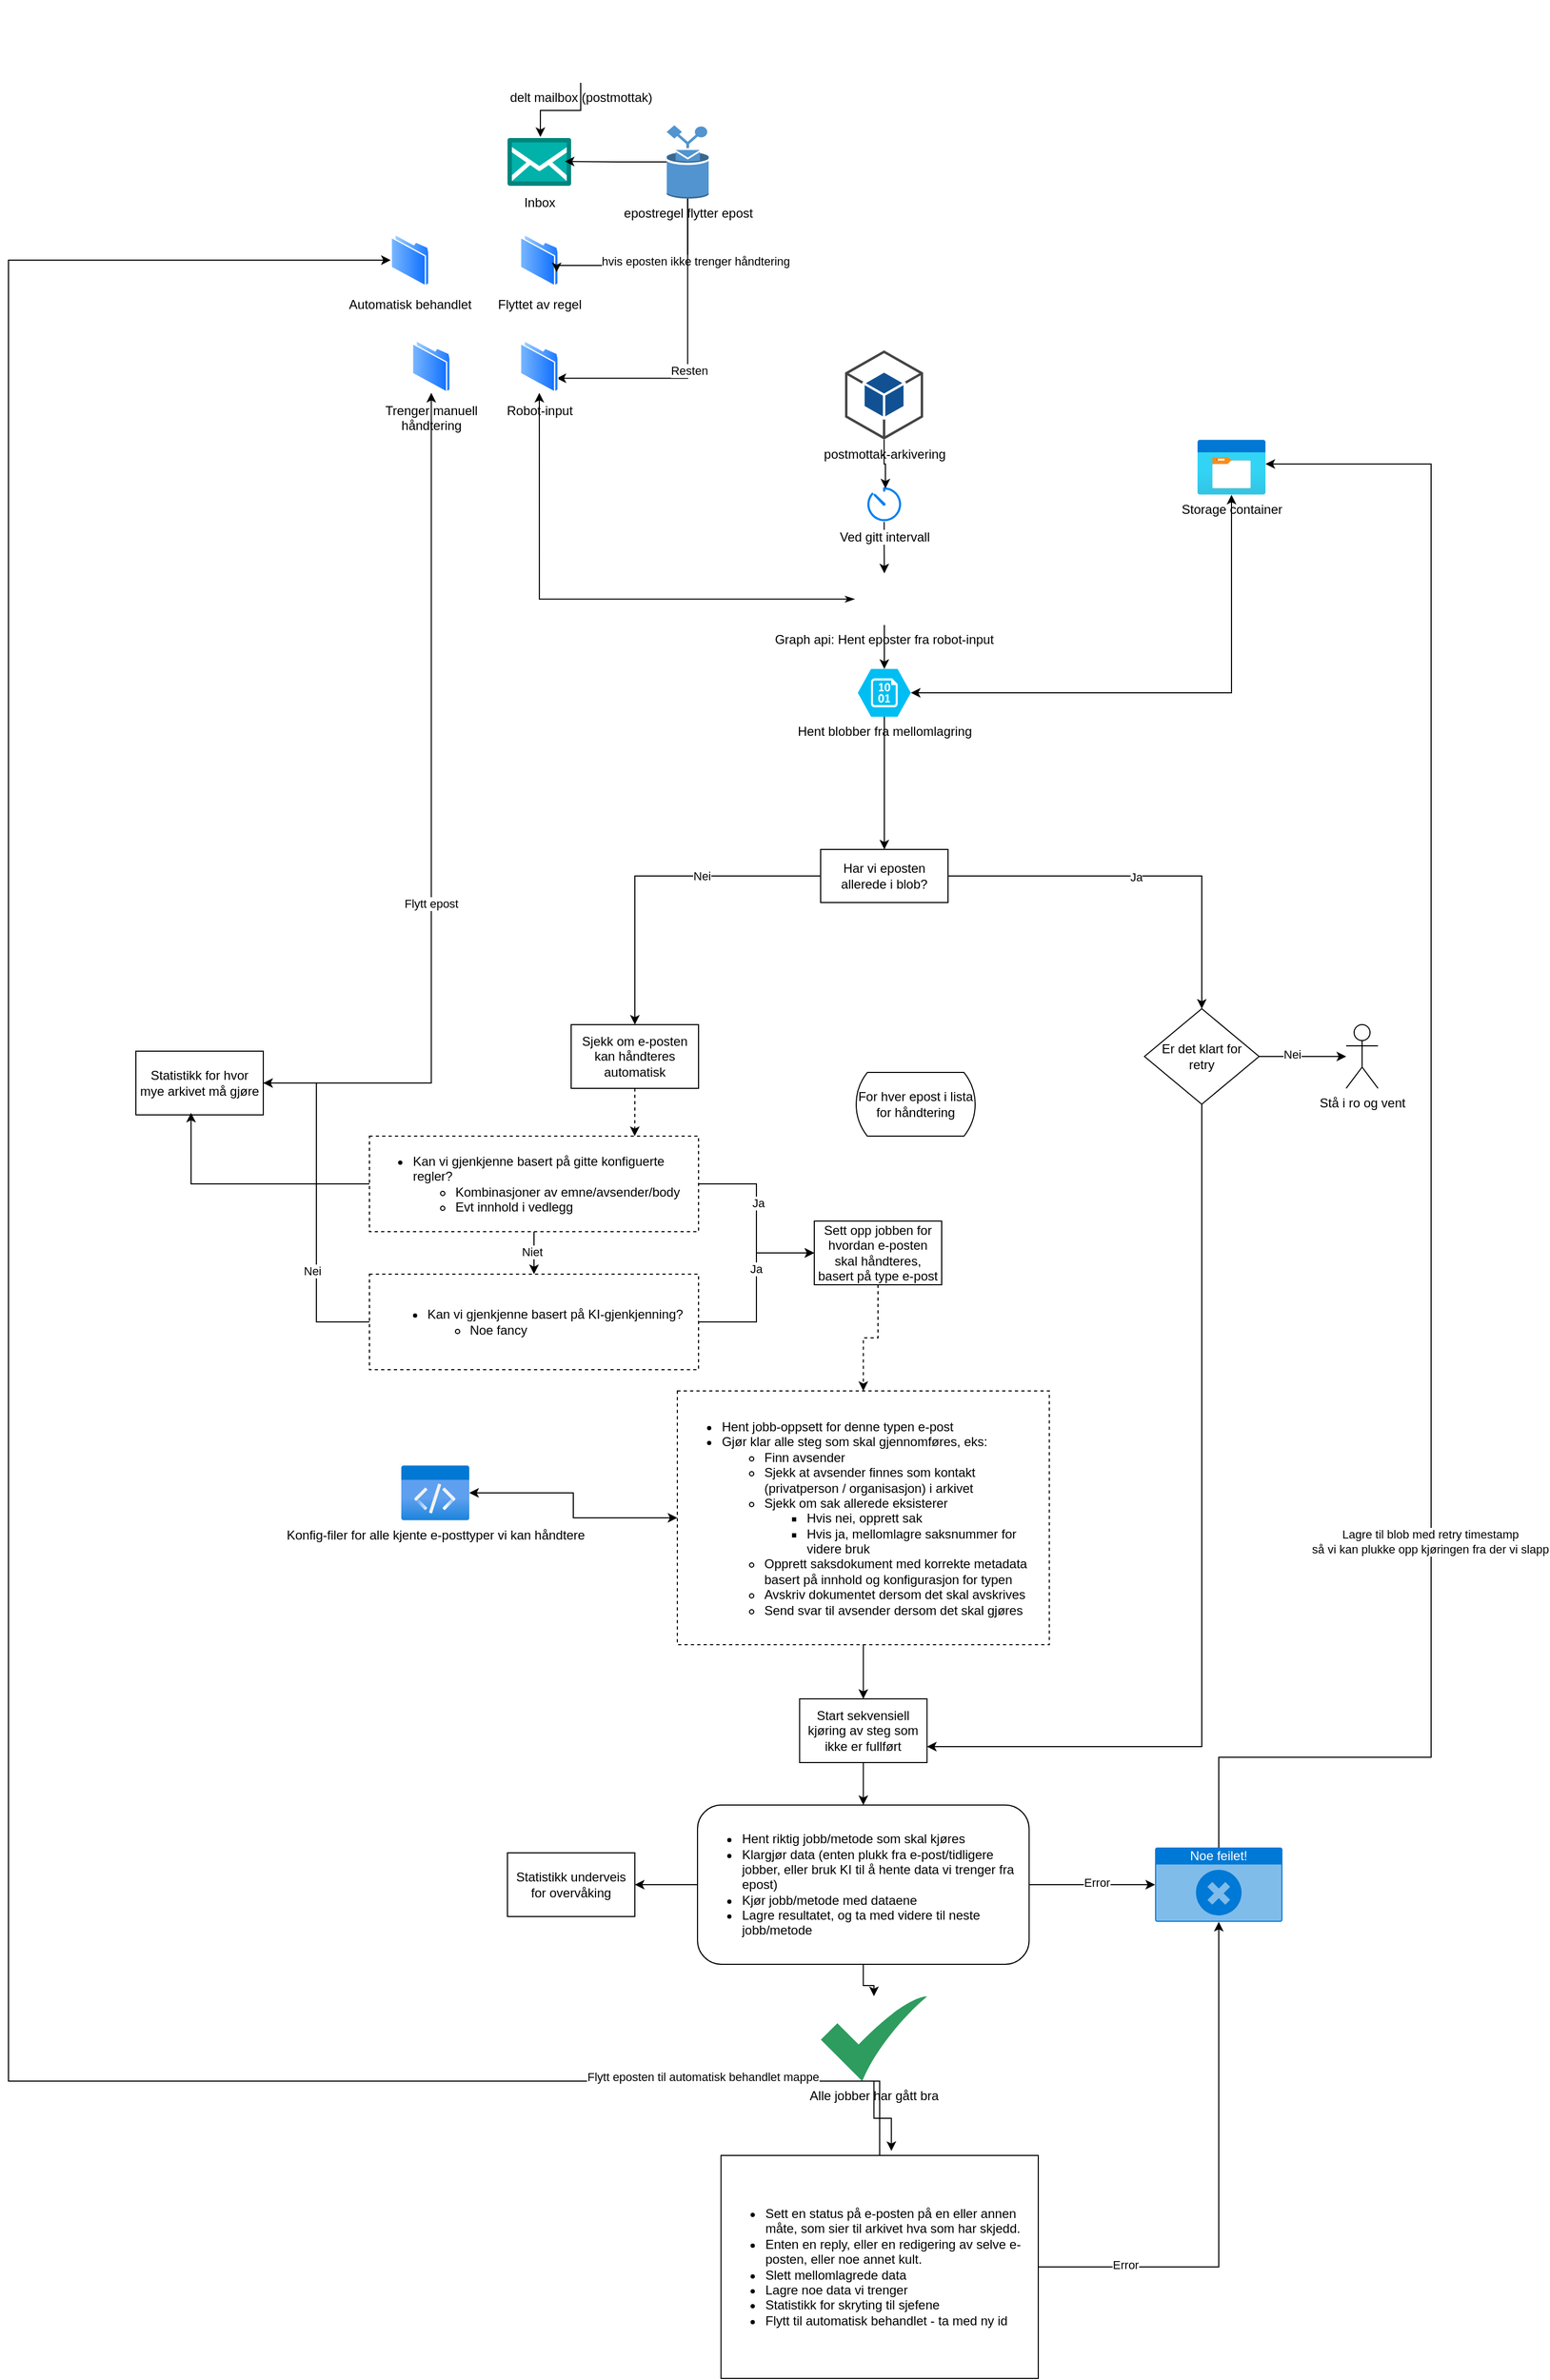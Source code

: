 <mxfile version="26.2.9">
  <diagram name="Page-1" id="44I8v_HIkJgq6PT9ucsk">
    <mxGraphModel dx="2910" dy="1078" grid="1" gridSize="10" guides="1" tooltips="1" connect="1" arrows="1" fold="1" page="1" pageScale="1" pageWidth="850" pageHeight="1100" math="0" shadow="0">
      <root>
        <mxCell id="0" />
        <mxCell id="1" parent="0" />
        <mxCell id="AF-05BhkCVprNYLnsd81-1" value="delt mailbox (postmottak)" style="shape=image;html=1;verticalAlign=top;verticalLabelPosition=bottom;labelBackgroundColor=#ffffff;imageAspect=0;aspect=fixed;image=https://cdn0.iconfinder.com/data/icons/logos-microsoft-office-365/128/Microsoft_Office-07-128.png" vertex="1" parent="1">
          <mxGeometry x="100" y="50" width="78" height="78" as="geometry" />
        </mxCell>
        <mxCell id="AF-05BhkCVprNYLnsd81-2" value="postmottak-arkivering" style="outlineConnect=0;dashed=0;verticalLabelPosition=bottom;verticalAlign=top;align=center;html=1;shape=mxgraph.aws3.android;fillColor=#115193;gradientColor=none;" vertex="1" parent="1">
          <mxGeometry x="388" y="380" width="73.5" height="84" as="geometry" />
        </mxCell>
        <mxCell id="AF-05BhkCVprNYLnsd81-4" value="Inbox&lt;div&gt;&lt;br&gt;&lt;/div&gt;" style="verticalLabelPosition=bottom;aspect=fixed;html=1;shape=mxgraph.salesforce.inbox;" vertex="1" parent="1">
          <mxGeometry x="70" y="180" width="60" height="45" as="geometry" />
        </mxCell>
        <mxCell id="AF-05BhkCVprNYLnsd81-5" style="edgeStyle=orthogonalEdgeStyle;rounded=0;orthogonalLoop=1;jettySize=auto;html=1;entryX=0.517;entryY=-0.022;entryDx=0;entryDy=0;entryPerimeter=0;" edge="1" parent="1" source="AF-05BhkCVprNYLnsd81-1" target="AF-05BhkCVprNYLnsd81-4">
          <mxGeometry relative="1" as="geometry" />
        </mxCell>
        <mxCell id="AF-05BhkCVprNYLnsd81-6" value="Flyttet av regel" style="image;aspect=fixed;perimeter=ellipsePerimeter;html=1;align=center;shadow=0;dashed=0;spacingTop=3;image=img/lib/active_directory/folder.svg;" vertex="1" parent="1">
          <mxGeometry x="81.75" y="270" width="36.5" height="50" as="geometry" />
        </mxCell>
        <mxCell id="AF-05BhkCVprNYLnsd81-9" style="edgeStyle=orthogonalEdgeStyle;rounded=0;orthogonalLoop=1;jettySize=auto;html=1;entryX=1;entryY=0.75;entryDx=0;entryDy=0;" edge="1" parent="1" source="AF-05BhkCVprNYLnsd81-7" target="AF-05BhkCVprNYLnsd81-6">
          <mxGeometry relative="1" as="geometry">
            <mxPoint x="280" y="330" as="targetPoint" />
            <Array as="points">
              <mxPoint x="240" y="300" />
              <mxPoint x="116" y="300" />
            </Array>
          </mxGeometry>
        </mxCell>
        <mxCell id="AF-05BhkCVprNYLnsd81-10" value="hvis eposten ikke trenger håndtering" style="edgeLabel;html=1;align=center;verticalAlign=middle;resizable=0;points=[];" vertex="1" connectable="0" parent="AF-05BhkCVprNYLnsd81-9">
          <mxGeometry x="-0.166" y="-4" relative="1" as="geometry">
            <mxPoint x="24" as="offset" />
          </mxGeometry>
        </mxCell>
        <mxCell id="AF-05BhkCVprNYLnsd81-12" style="edgeStyle=orthogonalEdgeStyle;rounded=0;orthogonalLoop=1;jettySize=auto;html=1;entryX=1;entryY=0.75;entryDx=0;entryDy=0;" edge="1" parent="1" source="AF-05BhkCVprNYLnsd81-7" target="AF-05BhkCVprNYLnsd81-11">
          <mxGeometry relative="1" as="geometry">
            <Array as="points">
              <mxPoint x="240" y="406" />
            </Array>
          </mxGeometry>
        </mxCell>
        <mxCell id="AF-05BhkCVprNYLnsd81-13" value="Resten" style="edgeLabel;html=1;align=center;verticalAlign=middle;resizable=0;points=[];" vertex="1" connectable="0" parent="AF-05BhkCVprNYLnsd81-12">
          <mxGeometry x="0.102" y="1" relative="1" as="geometry">
            <mxPoint as="offset" />
          </mxGeometry>
        </mxCell>
        <mxCell id="AF-05BhkCVprNYLnsd81-7" value="epostregel flytter epost" style="outlineConnect=0;dashed=0;verticalLabelPosition=bottom;verticalAlign=top;align=center;html=1;shape=mxgraph.aws3.rule;fillColor=#5294CF;gradientColor=none;" vertex="1" parent="1">
          <mxGeometry x="220" y="168" width="39.5" height="69" as="geometry" />
        </mxCell>
        <mxCell id="AF-05BhkCVprNYLnsd81-8" style="edgeStyle=orthogonalEdgeStyle;rounded=0;orthogonalLoop=1;jettySize=auto;html=1;entryX=0.901;entryY=0.489;entryDx=0;entryDy=0;entryPerimeter=0;" edge="1" parent="1" source="AF-05BhkCVprNYLnsd81-7" target="AF-05BhkCVprNYLnsd81-4">
          <mxGeometry relative="1" as="geometry" />
        </mxCell>
        <mxCell id="AF-05BhkCVprNYLnsd81-11" value="Robot-input" style="image;aspect=fixed;perimeter=ellipsePerimeter;html=1;align=center;shadow=0;dashed=0;spacingTop=3;image=img/lib/active_directory/folder.svg;" vertex="1" parent="1">
          <mxGeometry x="81.75" y="370" width="36.5" height="50" as="geometry" />
        </mxCell>
        <mxCell id="AF-05BhkCVprNYLnsd81-18" style="edgeStyle=orthogonalEdgeStyle;rounded=0;orthogonalLoop=1;jettySize=auto;html=1;entryX=0.5;entryY=0;entryDx=0;entryDy=0;" edge="1" parent="1" source="AF-05BhkCVprNYLnsd81-14" target="AF-05BhkCVprNYLnsd81-16">
          <mxGeometry relative="1" as="geometry" />
        </mxCell>
        <mxCell id="AF-05BhkCVprNYLnsd81-14" value="Ved gitt intervall" style="html=1;verticalLabelPosition=bottom;align=center;labelBackgroundColor=#ffffff;verticalAlign=top;strokeWidth=2;strokeColor=#0080F0;shadow=0;dashed=0;shape=mxgraph.ios7.icons.gauge;" vertex="1" parent="1">
          <mxGeometry x="408.55" y="510" width="32.4" height="31.5" as="geometry" />
        </mxCell>
        <mxCell id="AF-05BhkCVprNYLnsd81-15" style="edgeStyle=orthogonalEdgeStyle;rounded=0;orthogonalLoop=1;jettySize=auto;html=1;entryX=0.539;entryY=0;entryDx=0;entryDy=0;entryPerimeter=0;" edge="1" parent="1" source="AF-05BhkCVprNYLnsd81-2" target="AF-05BhkCVprNYLnsd81-14">
          <mxGeometry relative="1" as="geometry" />
        </mxCell>
        <mxCell id="AF-05BhkCVprNYLnsd81-17" style="edgeStyle=orthogonalEdgeStyle;rounded=0;orthogonalLoop=1;jettySize=auto;html=1;startArrow=classicThin;startFill=1;" edge="1" parent="1" source="AF-05BhkCVprNYLnsd81-16" target="AF-05BhkCVprNYLnsd81-11">
          <mxGeometry relative="1" as="geometry" />
        </mxCell>
        <mxCell id="AF-05BhkCVprNYLnsd81-16" value="Graph api: Hent eposter fra robot-input" style="shape=image;verticalLabelPosition=bottom;labelBackgroundColor=default;verticalAlign=top;aspect=fixed;imageAspect=0;image=https://www.drupal.org/files/project-images/Graph%20API%20logo.png;" vertex="1" parent="1">
          <mxGeometry x="397" y="590" width="56" height="48.57" as="geometry" />
        </mxCell>
        <mxCell id="AF-05BhkCVprNYLnsd81-20" value="Storage container" style="image;aspect=fixed;html=1;points=[];align=center;fontSize=12;image=img/lib/azure2/general/Storage_Container.svg;" vertex="1" parent="1">
          <mxGeometry x="720" y="464" width="64" height="52" as="geometry" />
        </mxCell>
        <mxCell id="AF-05BhkCVprNYLnsd81-24" style="edgeStyle=orthogonalEdgeStyle;rounded=0;orthogonalLoop=1;jettySize=auto;html=1;startArrow=classic;startFill=1;" edge="1" parent="1" source="AF-05BhkCVprNYLnsd81-22" target="AF-05BhkCVprNYLnsd81-20">
          <mxGeometry relative="1" as="geometry" />
        </mxCell>
        <mxCell id="AF-05BhkCVprNYLnsd81-103" style="edgeStyle=orthogonalEdgeStyle;rounded=0;orthogonalLoop=1;jettySize=auto;html=1;entryX=0.5;entryY=0;entryDx=0;entryDy=0;" edge="1" parent="1" source="AF-05BhkCVprNYLnsd81-22" target="AF-05BhkCVprNYLnsd81-109">
          <mxGeometry relative="1" as="geometry">
            <mxPoint x="425" y="760" as="targetPoint" />
          </mxGeometry>
        </mxCell>
        <mxCell id="AF-05BhkCVprNYLnsd81-22" value="Hent blobber fra mellomlagring" style="verticalLabelPosition=bottom;html=1;verticalAlign=top;align=center;strokeColor=none;fillColor=#00BEF2;shape=mxgraph.azure.storage_blob;" vertex="1" parent="1">
          <mxGeometry x="400" y="680" width="50" height="45" as="geometry" />
        </mxCell>
        <mxCell id="AF-05BhkCVprNYLnsd81-25" value="For hver epost i lista for håndtering" style="html=1;dashed=0;whiteSpace=wrap;shape=mxgraph.dfd.loop" vertex="1" parent="1">
          <mxGeometry x="397" y="1060" width="115" height="60" as="geometry" />
        </mxCell>
        <mxCell id="AF-05BhkCVprNYLnsd81-30" value="Sjekk om e-posten kan håndteres automatisk" style="rounded=0;whiteSpace=wrap;html=1;" vertex="1" parent="1">
          <mxGeometry x="130" y="1015" width="120" height="60" as="geometry" />
        </mxCell>
        <mxCell id="AF-05BhkCVprNYLnsd81-39" style="edgeStyle=orthogonalEdgeStyle;rounded=0;orthogonalLoop=1;jettySize=auto;html=1;entryX=0.5;entryY=0;entryDx=0;entryDy=0;" edge="1" parent="1" source="AF-05BhkCVprNYLnsd81-34" target="AF-05BhkCVprNYLnsd81-36">
          <mxGeometry relative="1" as="geometry" />
        </mxCell>
        <mxCell id="AF-05BhkCVprNYLnsd81-40" value="Niet" style="edgeLabel;html=1;align=center;verticalAlign=middle;resizable=0;points=[];" vertex="1" connectable="0" parent="AF-05BhkCVprNYLnsd81-39">
          <mxGeometry x="-0.04" y="-2" relative="1" as="geometry">
            <mxPoint as="offset" />
          </mxGeometry>
        </mxCell>
        <mxCell id="AF-05BhkCVprNYLnsd81-47" style="edgeStyle=orthogonalEdgeStyle;rounded=0;orthogonalLoop=1;jettySize=auto;html=1;" edge="1" parent="1" source="AF-05BhkCVprNYLnsd81-34" target="AF-05BhkCVprNYLnsd81-44">
          <mxGeometry relative="1" as="geometry" />
        </mxCell>
        <mxCell id="AF-05BhkCVprNYLnsd81-48" value="Ja" style="edgeLabel;html=1;align=center;verticalAlign=middle;resizable=0;points=[];" vertex="1" connectable="0" parent="AF-05BhkCVprNYLnsd81-47">
          <mxGeometry x="-0.178" y="1" relative="1" as="geometry">
            <mxPoint y="1" as="offset" />
          </mxGeometry>
        </mxCell>
        <mxCell id="AF-05BhkCVprNYLnsd81-34" value="&lt;ul&gt;&lt;li style=&quot;text-align: left;&quot;&gt;Kan vi gjenkjenne basert på gitte konfiguerte regler?&lt;/li&gt;&lt;ul&gt;&lt;li style=&quot;text-align: left;&quot;&gt;Kombinasjoner av emne/avsender/body&lt;/li&gt;&lt;li style=&quot;text-align: left;&quot;&gt;Evt innhold i vedlegg&lt;/li&gt;&lt;/ul&gt;&lt;/ul&gt;" style="rounded=0;whiteSpace=wrap;html=1;dashed=1;" vertex="1" parent="1">
          <mxGeometry x="-60" y="1120" width="310" height="90" as="geometry" />
        </mxCell>
        <mxCell id="AF-05BhkCVprNYLnsd81-35" style="edgeStyle=orthogonalEdgeStyle;rounded=0;orthogonalLoop=1;jettySize=auto;html=1;entryX=0.806;entryY=0;entryDx=0;entryDy=0;entryPerimeter=0;dashed=1;" edge="1" parent="1" source="AF-05BhkCVprNYLnsd81-30" target="AF-05BhkCVprNYLnsd81-34">
          <mxGeometry relative="1" as="geometry" />
        </mxCell>
        <mxCell id="AF-05BhkCVprNYLnsd81-45" style="edgeStyle=orthogonalEdgeStyle;rounded=0;orthogonalLoop=1;jettySize=auto;html=1;" edge="1" parent="1" source="AF-05BhkCVprNYLnsd81-36" target="AF-05BhkCVprNYLnsd81-44">
          <mxGeometry relative="1" as="geometry" />
        </mxCell>
        <mxCell id="AF-05BhkCVprNYLnsd81-46" value="Ja" style="edgeLabel;html=1;align=center;verticalAlign=middle;resizable=0;points=[];" vertex="1" connectable="0" parent="AF-05BhkCVprNYLnsd81-45">
          <mxGeometry x="0.2" y="1" relative="1" as="geometry">
            <mxPoint as="offset" />
          </mxGeometry>
        </mxCell>
        <mxCell id="AF-05BhkCVprNYLnsd81-86" style="edgeStyle=orthogonalEdgeStyle;rounded=0;orthogonalLoop=1;jettySize=auto;html=1;entryX=1;entryY=0.5;entryDx=0;entryDy=0;" edge="1" parent="1" source="AF-05BhkCVprNYLnsd81-36" target="AF-05BhkCVprNYLnsd81-85">
          <mxGeometry relative="1" as="geometry" />
        </mxCell>
        <mxCell id="AF-05BhkCVprNYLnsd81-88" value="Nei" style="edgeLabel;html=1;align=center;verticalAlign=middle;resizable=0;points=[];" vertex="1" connectable="0" parent="AF-05BhkCVprNYLnsd81-86">
          <mxGeometry x="-0.395" y="4" relative="1" as="geometry">
            <mxPoint as="offset" />
          </mxGeometry>
        </mxCell>
        <mxCell id="AF-05BhkCVprNYLnsd81-36" value="&lt;ul&gt;&lt;li style=&quot;text-align: left;&quot;&gt;Kan vi gjenkjenne basert på KI-gjenkjenning?&lt;/li&gt;&lt;ul&gt;&lt;li style=&quot;text-align: left;&quot;&gt;Noe fancy&lt;/li&gt;&lt;/ul&gt;&lt;/ul&gt;" style="rounded=0;whiteSpace=wrap;html=1;dashed=1;" vertex="1" parent="1">
          <mxGeometry x="-60" y="1250" width="310" height="90" as="geometry" />
        </mxCell>
        <mxCell id="AF-05BhkCVprNYLnsd81-41" value="Trenger manuell&lt;br&gt;håndtering" style="image;aspect=fixed;perimeter=ellipsePerimeter;html=1;align=center;shadow=0;dashed=0;spacingTop=3;image=img/lib/active_directory/folder.svg;" vertex="1" parent="1">
          <mxGeometry x="-20" y="370" width="36.5" height="50" as="geometry" />
        </mxCell>
        <mxCell id="AF-05BhkCVprNYLnsd81-50" style="edgeStyle=orthogonalEdgeStyle;rounded=0;orthogonalLoop=1;jettySize=auto;html=1;entryX=0.5;entryY=0;entryDx=0;entryDy=0;dashed=1;" edge="1" parent="1" source="AF-05BhkCVprNYLnsd81-44" target="AF-05BhkCVprNYLnsd81-49">
          <mxGeometry relative="1" as="geometry" />
        </mxCell>
        <mxCell id="AF-05BhkCVprNYLnsd81-44" value="Sett opp jobben for hvordan e-posten skal håndteres, basert på type e-post" style="rounded=0;whiteSpace=wrap;html=1;" vertex="1" parent="1">
          <mxGeometry x="359" y="1200" width="120" height="60" as="geometry" />
        </mxCell>
        <mxCell id="AF-05BhkCVprNYLnsd81-52" style="edgeStyle=orthogonalEdgeStyle;rounded=0;orthogonalLoop=1;jettySize=auto;html=1;startArrow=classic;startFill=1;" edge="1" parent="1" source="AF-05BhkCVprNYLnsd81-49" target="AF-05BhkCVprNYLnsd81-51">
          <mxGeometry relative="1" as="geometry" />
        </mxCell>
        <mxCell id="AF-05BhkCVprNYLnsd81-55" style="edgeStyle=orthogonalEdgeStyle;rounded=0;orthogonalLoop=1;jettySize=auto;html=1;" edge="1" parent="1" source="AF-05BhkCVprNYLnsd81-49" target="AF-05BhkCVprNYLnsd81-54">
          <mxGeometry relative="1" as="geometry" />
        </mxCell>
        <mxCell id="AF-05BhkCVprNYLnsd81-49" value="&lt;ul&gt;&lt;li style=&quot;&quot;&gt;Hent jobb-oppsett for denne typen e-post&lt;/li&gt;&lt;li style=&quot;&quot;&gt;Gjør klar alle steg som skal gjennomføres, eks:&lt;/li&gt;&lt;ul&gt;&lt;li style=&quot;&quot;&gt;Finn avsender&lt;/li&gt;&lt;li style=&quot;&quot;&gt;Sjekk at avsender finnes som kontakt (privatperson / organisasjon) i arkivet&lt;/li&gt;&lt;li style=&quot;&quot;&gt;Sjekk om sak allerede eksisterer&lt;/li&gt;&lt;ul&gt;&lt;li style=&quot;&quot;&gt;Hvis nei, opprett sak&lt;/li&gt;&lt;li style=&quot;&quot;&gt;Hvis ja, mellomlagre saksnummer for videre bruk&lt;/li&gt;&lt;/ul&gt;&lt;li&gt;Opprett saksdokument med korrekte metadata basert på innhold og konfigurasjon for typen&lt;/li&gt;&lt;li&gt;Avskriv dokumentet dersom det skal avskrives&lt;/li&gt;&lt;li&gt;Send svar til avsender dersom det skal gjøres&lt;/li&gt;&lt;/ul&gt;&lt;/ul&gt;" style="rounded=0;whiteSpace=wrap;html=1;dashed=1;align=left;" vertex="1" parent="1">
          <mxGeometry x="230" y="1360" width="350.37" height="239" as="geometry" />
        </mxCell>
        <mxCell id="AF-05BhkCVprNYLnsd81-51" value="Konfig-filer for alle kjente e-posttyper vi kan håndtere" style="image;aspect=fixed;html=1;points=[];align=center;fontSize=12;image=img/lib/azure2/general/Code.svg;" vertex="1" parent="1">
          <mxGeometry x="-30" y="1430" width="64" height="52" as="geometry" />
        </mxCell>
        <mxCell id="AF-05BhkCVprNYLnsd81-60" style="edgeStyle=orthogonalEdgeStyle;rounded=0;orthogonalLoop=1;jettySize=auto;html=1;entryX=0.5;entryY=0;entryDx=0;entryDy=0;" edge="1" parent="1" source="AF-05BhkCVprNYLnsd81-54" target="AF-05BhkCVprNYLnsd81-59">
          <mxGeometry relative="1" as="geometry" />
        </mxCell>
        <mxCell id="AF-05BhkCVprNYLnsd81-54" value="Start sekvensiell kjøring av steg som ikke er fullført" style="rounded=0;whiteSpace=wrap;html=1;" vertex="1" parent="1">
          <mxGeometry x="345.18" y="1650" width="120" height="60" as="geometry" />
        </mxCell>
        <mxCell id="AF-05BhkCVprNYLnsd81-63" style="edgeStyle=orthogonalEdgeStyle;rounded=0;orthogonalLoop=1;jettySize=auto;html=1;" edge="1" parent="1" source="AF-05BhkCVprNYLnsd81-56" target="AF-05BhkCVprNYLnsd81-61">
          <mxGeometry relative="1" as="geometry" />
        </mxCell>
        <mxCell id="AF-05BhkCVprNYLnsd81-64" value="Nei" style="edgeLabel;html=1;align=center;verticalAlign=middle;resizable=0;points=[];" vertex="1" connectable="0" parent="AF-05BhkCVprNYLnsd81-63">
          <mxGeometry x="-0.241" y="2" relative="1" as="geometry">
            <mxPoint as="offset" />
          </mxGeometry>
        </mxCell>
        <mxCell id="AF-05BhkCVprNYLnsd81-66" style="edgeStyle=orthogonalEdgeStyle;rounded=0;orthogonalLoop=1;jettySize=auto;html=1;entryX=1;entryY=0.75;entryDx=0;entryDy=0;" edge="1" parent="1" source="AF-05BhkCVprNYLnsd81-56" target="AF-05BhkCVprNYLnsd81-54">
          <mxGeometry relative="1" as="geometry">
            <Array as="points">
              <mxPoint x="724" y="1695" />
            </Array>
          </mxGeometry>
        </mxCell>
        <mxCell id="AF-05BhkCVprNYLnsd81-56" value="Er det klart for&lt;br&gt;retry" style="rhombus;whiteSpace=wrap;html=1;" vertex="1" parent="1">
          <mxGeometry x="670" y="1000" width="108" height="90" as="geometry" />
        </mxCell>
        <mxCell id="AF-05BhkCVprNYLnsd81-68" style="edgeStyle=orthogonalEdgeStyle;rounded=0;orthogonalLoop=1;jettySize=auto;html=1;" edge="1" parent="1" source="AF-05BhkCVprNYLnsd81-59" target="AF-05BhkCVprNYLnsd81-67">
          <mxGeometry relative="1" as="geometry" />
        </mxCell>
        <mxCell id="AF-05BhkCVprNYLnsd81-69" value="Error" style="edgeLabel;html=1;align=center;verticalAlign=middle;resizable=0;points=[];" vertex="1" connectable="0" parent="AF-05BhkCVprNYLnsd81-68">
          <mxGeometry x="0.073" y="2" relative="1" as="geometry">
            <mxPoint as="offset" />
          </mxGeometry>
        </mxCell>
        <mxCell id="AF-05BhkCVprNYLnsd81-80" style="edgeStyle=orthogonalEdgeStyle;rounded=0;orthogonalLoop=1;jettySize=auto;html=1;" edge="1" parent="1" source="AF-05BhkCVprNYLnsd81-59" target="AF-05BhkCVprNYLnsd81-78">
          <mxGeometry relative="1" as="geometry" />
        </mxCell>
        <mxCell id="AF-05BhkCVprNYLnsd81-87" style="edgeStyle=orthogonalEdgeStyle;rounded=0;orthogonalLoop=1;jettySize=auto;html=1;entryX=1;entryY=0.5;entryDx=0;entryDy=0;" edge="1" parent="1" source="AF-05BhkCVprNYLnsd81-59" target="AF-05BhkCVprNYLnsd81-84">
          <mxGeometry relative="1" as="geometry" />
        </mxCell>
        <mxCell id="AF-05BhkCVprNYLnsd81-59" value="&lt;ul&gt;&lt;li&gt;Hent riktig jobb/metode som skal kjøres&lt;br&gt;&lt;/li&gt;&lt;li&gt;Klargjør data (enten plukk fra e-post/tidligere jobber, eller bruk KI til å hente data vi trenger fra epost)&lt;/li&gt;&lt;li&gt;Kjør jobb/metode med dataene&lt;/li&gt;&lt;li&gt;Lagre resultatet, og ta med videre til neste jobb/metode&lt;/li&gt;&lt;/ul&gt;" style="rounded=1;whiteSpace=wrap;html=1;align=left;" vertex="1" parent="1">
          <mxGeometry x="249.02" y="1750" width="312.32" height="150" as="geometry" />
        </mxCell>
        <mxCell id="AF-05BhkCVprNYLnsd81-61" value="Stå i ro og vent" style="shape=umlActor;verticalLabelPosition=bottom;verticalAlign=top;html=1;outlineConnect=0;" vertex="1" parent="1">
          <mxGeometry x="860" y="1015" width="30" height="60" as="geometry" />
        </mxCell>
        <mxCell id="AF-05BhkCVprNYLnsd81-67" value="Noe feilet!" style="html=1;whiteSpace=wrap;strokeColor=none;fillColor=#0079D6;labelPosition=center;verticalLabelPosition=middle;verticalAlign=top;align=center;fontSize=12;outlineConnect=0;spacingTop=-6;fontColor=#FFFFFF;sketch=0;shape=mxgraph.sitemap.error;" vertex="1" parent="1">
          <mxGeometry x="680" y="1790" width="120" height="70" as="geometry" />
        </mxCell>
        <mxCell id="AF-05BhkCVprNYLnsd81-70" style="edgeStyle=orthogonalEdgeStyle;rounded=0;orthogonalLoop=1;jettySize=auto;html=1;entryX=1;entryY=0.442;entryDx=0;entryDy=0;entryPerimeter=0;" edge="1" parent="1" source="AF-05BhkCVprNYLnsd81-67" target="AF-05BhkCVprNYLnsd81-20">
          <mxGeometry relative="1" as="geometry">
            <Array as="points">
              <mxPoint x="940" y="1705" />
              <mxPoint x="940" y="487" />
            </Array>
          </mxGeometry>
        </mxCell>
        <mxCell id="AF-05BhkCVprNYLnsd81-71" value="Lagre til blob med retry timestamp&lt;br&gt;så vi kan plukke opp kjøringen fra der vi slapp" style="edgeLabel;html=1;align=center;verticalAlign=middle;resizable=0;points=[];" vertex="1" connectable="0" parent="AF-05BhkCVprNYLnsd81-70">
          <mxGeometry x="-0.411" y="1" relative="1" as="geometry">
            <mxPoint as="offset" />
          </mxGeometry>
        </mxCell>
        <mxCell id="AF-05BhkCVprNYLnsd81-78" value="Alle jobber har gått bra" style="sketch=0;html=1;aspect=fixed;strokeColor=none;shadow=0;align=center;fillColor=#2D9C5E;verticalAlign=top;labelPosition=center;verticalLabelPosition=bottom;shape=mxgraph.gcp2.check" vertex="1" parent="1">
          <mxGeometry x="365.18" y="1930" width="100" height="80" as="geometry" />
        </mxCell>
        <mxCell id="AF-05BhkCVprNYLnsd81-94" style="edgeStyle=orthogonalEdgeStyle;rounded=0;orthogonalLoop=1;jettySize=auto;html=1;" edge="1" parent="1" source="AF-05BhkCVprNYLnsd81-81" target="AF-05BhkCVprNYLnsd81-93">
          <mxGeometry relative="1" as="geometry">
            <Array as="points">
              <mxPoint x="-400" y="2010" />
              <mxPoint x="-400" y="295" />
            </Array>
          </mxGeometry>
        </mxCell>
        <mxCell id="AF-05BhkCVprNYLnsd81-95" value="Flytt eposten til automatisk behandlet mappe" style="edgeLabel;html=1;align=center;verticalAlign=middle;resizable=0;points=[];" vertex="1" connectable="0" parent="AF-05BhkCVprNYLnsd81-94">
          <mxGeometry x="-0.84" y="-4" relative="1" as="geometry">
            <mxPoint as="offset" />
          </mxGeometry>
        </mxCell>
        <mxCell id="AF-05BhkCVprNYLnsd81-81" value="&lt;ul&gt;&lt;li&gt;Sett en status på e-posten på en eller annen måte, som sier til arkivet hva som har skjedd.&lt;br&gt;&lt;/li&gt;&lt;li&gt;Enten en reply, eller en redigering av selve e-posten, eller noe annet kult.&lt;/li&gt;&lt;li&gt;Slett mellomlagrede data&lt;/li&gt;&lt;li&gt;Lagre noe data vi trenger&lt;/li&gt;&lt;li&gt;Statistikk for skryting til sjefene&lt;br&gt;&lt;/li&gt;&lt;li&gt;Flytt til automatisk behandlet - ta med ny id&lt;/li&gt;&lt;/ul&gt;" style="rounded=0;whiteSpace=wrap;html=1;align=left;" vertex="1" parent="1">
          <mxGeometry x="271.18" y="2080" width="298.82" height="210" as="geometry" />
        </mxCell>
        <mxCell id="AF-05BhkCVprNYLnsd81-83" style="edgeStyle=orthogonalEdgeStyle;rounded=0;orthogonalLoop=1;jettySize=auto;html=1;entryX=0.537;entryY=-0.02;entryDx=0;entryDy=0;entryPerimeter=0;" edge="1" parent="1" source="AF-05BhkCVprNYLnsd81-78" target="AF-05BhkCVprNYLnsd81-81">
          <mxGeometry relative="1" as="geometry" />
        </mxCell>
        <mxCell id="AF-05BhkCVprNYLnsd81-84" value="Statistikk underveis&lt;br&gt;for overvåking" style="rounded=0;whiteSpace=wrap;html=1;" vertex="1" parent="1">
          <mxGeometry x="70" y="1795" width="120" height="60" as="geometry" />
        </mxCell>
        <mxCell id="AF-05BhkCVprNYLnsd81-116" style="edgeStyle=orthogonalEdgeStyle;rounded=0;orthogonalLoop=1;jettySize=auto;html=1;" edge="1" parent="1" source="AF-05BhkCVprNYLnsd81-85" target="AF-05BhkCVprNYLnsd81-41">
          <mxGeometry relative="1" as="geometry" />
        </mxCell>
        <mxCell id="AF-05BhkCVprNYLnsd81-117" value="Flytt epost" style="edgeLabel;html=1;align=center;verticalAlign=middle;resizable=0;points=[];" vertex="1" connectable="0" parent="AF-05BhkCVprNYLnsd81-116">
          <mxGeometry x="-0.19" y="1" relative="1" as="geometry">
            <mxPoint as="offset" />
          </mxGeometry>
        </mxCell>
        <mxCell id="AF-05BhkCVprNYLnsd81-85" value="Statistikk for hvor mye arkivet må gjøre" style="rounded=0;whiteSpace=wrap;html=1;" vertex="1" parent="1">
          <mxGeometry x="-280" y="1040" width="120" height="60" as="geometry" />
        </mxCell>
        <mxCell id="AF-05BhkCVprNYLnsd81-90" style="edgeStyle=orthogonalEdgeStyle;rounded=0;orthogonalLoop=1;jettySize=auto;html=1;entryX=0.5;entryY=1;entryDx=0;entryDy=0;entryPerimeter=0;" edge="1" parent="1" source="AF-05BhkCVprNYLnsd81-81" target="AF-05BhkCVprNYLnsd81-67">
          <mxGeometry relative="1" as="geometry" />
        </mxCell>
        <mxCell id="AF-05BhkCVprNYLnsd81-91" value="Error" style="edgeLabel;html=1;align=center;verticalAlign=middle;resizable=0;points=[];" vertex="1" connectable="0" parent="AF-05BhkCVprNYLnsd81-90">
          <mxGeometry x="-0.669" y="2" relative="1" as="geometry">
            <mxPoint as="offset" />
          </mxGeometry>
        </mxCell>
        <mxCell id="AF-05BhkCVprNYLnsd81-93" value="Automatisk behandlet" style="image;aspect=fixed;perimeter=ellipsePerimeter;html=1;align=center;shadow=0;dashed=0;spacingTop=3;image=img/lib/active_directory/folder.svg;" vertex="1" parent="1">
          <mxGeometry x="-40" y="270" width="36.5" height="50" as="geometry" />
        </mxCell>
        <mxCell id="AF-05BhkCVprNYLnsd81-101" style="edgeStyle=orthogonalEdgeStyle;rounded=0;orthogonalLoop=1;jettySize=auto;html=1;entryX=0.5;entryY=0;entryDx=0;entryDy=0;entryPerimeter=0;" edge="1" parent="1" source="AF-05BhkCVprNYLnsd81-16" target="AF-05BhkCVprNYLnsd81-22">
          <mxGeometry relative="1" as="geometry" />
        </mxCell>
        <mxCell id="AF-05BhkCVprNYLnsd81-110" style="edgeStyle=orthogonalEdgeStyle;rounded=0;orthogonalLoop=1;jettySize=auto;html=1;entryX=0.5;entryY=0;entryDx=0;entryDy=0;" edge="1" parent="1" source="AF-05BhkCVprNYLnsd81-109" target="AF-05BhkCVprNYLnsd81-56">
          <mxGeometry relative="1" as="geometry" />
        </mxCell>
        <mxCell id="AF-05BhkCVprNYLnsd81-111" value="Ja" style="edgeLabel;html=1;align=center;verticalAlign=middle;resizable=0;points=[];" vertex="1" connectable="0" parent="AF-05BhkCVprNYLnsd81-110">
          <mxGeometry x="-0.028" y="-1" relative="1" as="geometry">
            <mxPoint as="offset" />
          </mxGeometry>
        </mxCell>
        <mxCell id="AF-05BhkCVprNYLnsd81-113" style="edgeStyle=orthogonalEdgeStyle;rounded=0;orthogonalLoop=1;jettySize=auto;html=1;entryX=0.5;entryY=0;entryDx=0;entryDy=0;" edge="1" parent="1" source="AF-05BhkCVprNYLnsd81-109" target="AF-05BhkCVprNYLnsd81-30">
          <mxGeometry relative="1" as="geometry" />
        </mxCell>
        <mxCell id="AF-05BhkCVprNYLnsd81-114" value="Nei" style="edgeLabel;html=1;align=center;verticalAlign=middle;resizable=0;points=[];" vertex="1" connectable="0" parent="AF-05BhkCVprNYLnsd81-113">
          <mxGeometry x="-0.289" relative="1" as="geometry">
            <mxPoint as="offset" />
          </mxGeometry>
        </mxCell>
        <mxCell id="AF-05BhkCVprNYLnsd81-109" value="Har vi eposten allerede i blob?" style="rounded=0;whiteSpace=wrap;html=1;" vertex="1" parent="1">
          <mxGeometry x="365" y="850" width="120" height="50" as="geometry" />
        </mxCell>
        <mxCell id="AF-05BhkCVprNYLnsd81-115" style="edgeStyle=orthogonalEdgeStyle;rounded=0;orthogonalLoop=1;jettySize=auto;html=1;entryX=0.433;entryY=0.967;entryDx=0;entryDy=0;entryPerimeter=0;" edge="1" parent="1" source="AF-05BhkCVprNYLnsd81-34" target="AF-05BhkCVprNYLnsd81-85">
          <mxGeometry relative="1" as="geometry" />
        </mxCell>
      </root>
    </mxGraphModel>
  </diagram>
</mxfile>
